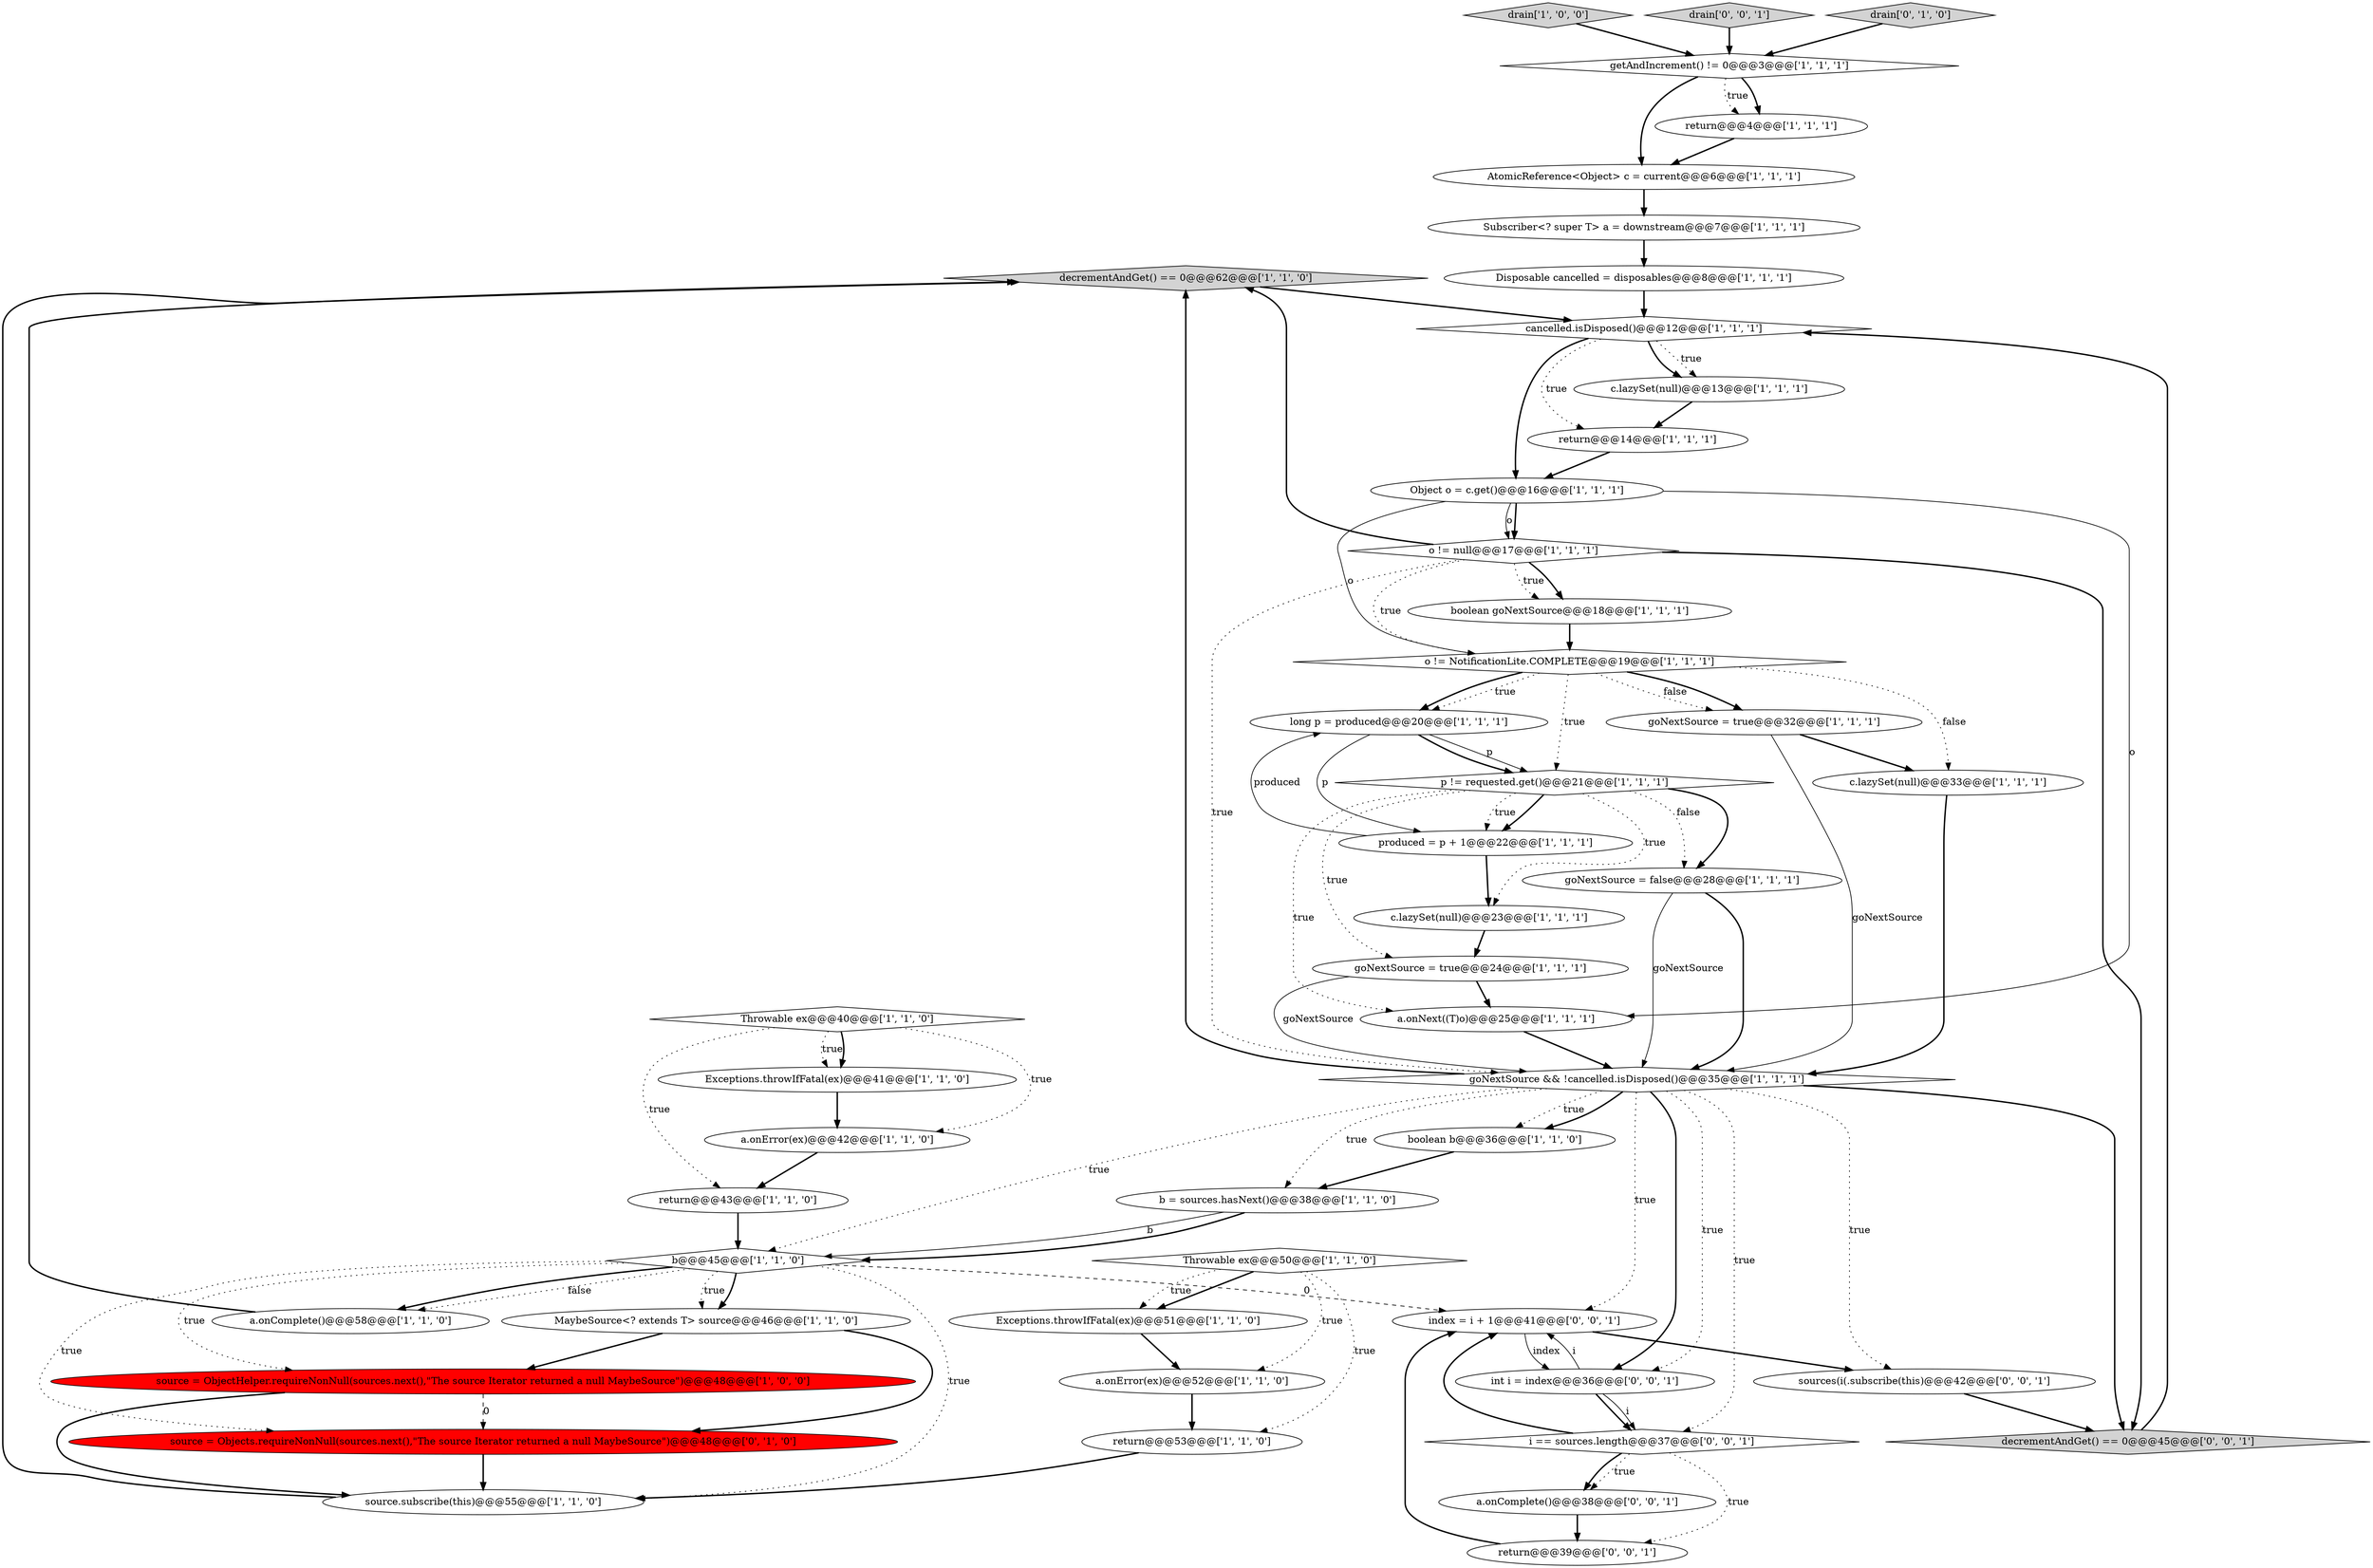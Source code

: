 digraph {
29 [style = filled, label = "decrementAndGet() == 0@@@62@@@['1', '1', '0']", fillcolor = lightgray, shape = diamond image = "AAA0AAABBB1BBB"];
33 [style = filled, label = "a.onError(ex)@@@42@@@['1', '1', '0']", fillcolor = white, shape = ellipse image = "AAA0AAABBB1BBB"];
32 [style = filled, label = "Throwable ex@@@50@@@['1', '1', '0']", fillcolor = white, shape = diamond image = "AAA0AAABBB1BBB"];
22 [style = filled, label = "cancelled.isDisposed()@@@12@@@['1', '1', '1']", fillcolor = white, shape = diamond image = "AAA0AAABBB1BBB"];
13 [style = filled, label = "drain['1', '0', '0']", fillcolor = lightgray, shape = diamond image = "AAA0AAABBB1BBB"];
28 [style = filled, label = "c.lazySet(null)@@@13@@@['1', '1', '1']", fillcolor = white, shape = ellipse image = "AAA0AAABBB1BBB"];
46 [style = filled, label = "drain['0', '0', '1']", fillcolor = lightgray, shape = diamond image = "AAA0AAABBB3BBB"];
2 [style = filled, label = "long p = produced@@@20@@@['1', '1', '1']", fillcolor = white, shape = ellipse image = "AAA0AAABBB1BBB"];
17 [style = filled, label = "Object o = c.get()@@@16@@@['1', '1', '1']", fillcolor = white, shape = ellipse image = "AAA0AAABBB1BBB"];
31 [style = filled, label = "goNextSource = true@@@24@@@['1', '1', '1']", fillcolor = white, shape = ellipse image = "AAA0AAABBB1BBB"];
44 [style = filled, label = "sources(i(.subscribe(this)@@@42@@@['0', '0', '1']", fillcolor = white, shape = ellipse image = "AAA0AAABBB3BBB"];
43 [style = filled, label = "index = i + 1@@@41@@@['0', '0', '1']", fillcolor = white, shape = ellipse image = "AAA0AAABBB3BBB"];
23 [style = filled, label = "b = sources.hasNext()@@@38@@@['1', '1', '0']", fillcolor = white, shape = ellipse image = "AAA0AAABBB1BBB"];
0 [style = filled, label = "goNextSource = false@@@28@@@['1', '1', '1']", fillcolor = white, shape = ellipse image = "AAA0AAABBB1BBB"];
38 [style = filled, label = "return@@@53@@@['1', '1', '0']", fillcolor = white, shape = ellipse image = "AAA0AAABBB1BBB"];
39 [style = filled, label = "drain['0', '1', '0']", fillcolor = lightgray, shape = diamond image = "AAA0AAABBB2BBB"];
7 [style = filled, label = "p != requested.get()@@@21@@@['1', '1', '1']", fillcolor = white, shape = diamond image = "AAA0AAABBB1BBB"];
26 [style = filled, label = "o != NotificationLite.COMPLETE@@@19@@@['1', '1', '1']", fillcolor = white, shape = diamond image = "AAA0AAABBB1BBB"];
16 [style = filled, label = "a.onNext((T)o)@@@25@@@['1', '1', '1']", fillcolor = white, shape = ellipse image = "AAA0AAABBB1BBB"];
8 [style = filled, label = "goNextSource = true@@@32@@@['1', '1', '1']", fillcolor = white, shape = ellipse image = "AAA0AAABBB1BBB"];
6 [style = filled, label = "boolean goNextSource@@@18@@@['1', '1', '1']", fillcolor = white, shape = ellipse image = "AAA0AAABBB1BBB"];
19 [style = filled, label = "return@@@14@@@['1', '1', '1']", fillcolor = white, shape = ellipse image = "AAA0AAABBB1BBB"];
20 [style = filled, label = "source = ObjectHelper.requireNonNull(sources.next(),\"The source Iterator returned a null MaybeSource\")@@@48@@@['1', '0', '0']", fillcolor = red, shape = ellipse image = "AAA1AAABBB1BBB"];
4 [style = filled, label = "Exceptions.throwIfFatal(ex)@@@51@@@['1', '1', '0']", fillcolor = white, shape = ellipse image = "AAA0AAABBB1BBB"];
18 [style = filled, label = "Exceptions.throwIfFatal(ex)@@@41@@@['1', '1', '0']", fillcolor = white, shape = ellipse image = "AAA0AAABBB1BBB"];
5 [style = filled, label = "source.subscribe(this)@@@55@@@['1', '1', '0']", fillcolor = white, shape = ellipse image = "AAA0AAABBB1BBB"];
27 [style = filled, label = "Throwable ex@@@40@@@['1', '1', '0']", fillcolor = white, shape = diamond image = "AAA0AAABBB1BBB"];
34 [style = filled, label = "goNextSource && !cancelled.isDisposed()@@@35@@@['1', '1', '1']", fillcolor = white, shape = diamond image = "AAA0AAABBB1BBB"];
45 [style = filled, label = "int i = index@@@36@@@['0', '0', '1']", fillcolor = white, shape = ellipse image = "AAA0AAABBB3BBB"];
36 [style = filled, label = "getAndIncrement() != 0@@@3@@@['1', '1', '1']", fillcolor = white, shape = diamond image = "AAA0AAABBB1BBB"];
30 [style = filled, label = "return@@@4@@@['1', '1', '1']", fillcolor = white, shape = ellipse image = "AAA0AAABBB1BBB"];
40 [style = filled, label = "source = Objects.requireNonNull(sources.next(),\"The source Iterator returned a null MaybeSource\")@@@48@@@['0', '1', '0']", fillcolor = red, shape = ellipse image = "AAA1AAABBB2BBB"];
24 [style = filled, label = "a.onError(ex)@@@52@@@['1', '1', '0']", fillcolor = white, shape = ellipse image = "AAA0AAABBB1BBB"];
10 [style = filled, label = "c.lazySet(null)@@@23@@@['1', '1', '1']", fillcolor = white, shape = ellipse image = "AAA0AAABBB1BBB"];
11 [style = filled, label = "MaybeSource<? extends T> source@@@46@@@['1', '1', '0']", fillcolor = white, shape = ellipse image = "AAA0AAABBB1BBB"];
25 [style = filled, label = "Subscriber<? super T> a = downstream@@@7@@@['1', '1', '1']", fillcolor = white, shape = ellipse image = "AAA0AAABBB1BBB"];
47 [style = filled, label = "return@@@39@@@['0', '0', '1']", fillcolor = white, shape = ellipse image = "AAA0AAABBB3BBB"];
48 [style = filled, label = "decrementAndGet() == 0@@@45@@@['0', '0', '1']", fillcolor = lightgray, shape = diamond image = "AAA0AAABBB3BBB"];
1 [style = filled, label = "Disposable cancelled = disposables@@@8@@@['1', '1', '1']", fillcolor = white, shape = ellipse image = "AAA0AAABBB1BBB"];
21 [style = filled, label = "o != null@@@17@@@['1', '1', '1']", fillcolor = white, shape = diamond image = "AAA0AAABBB1BBB"];
42 [style = filled, label = "a.onComplete()@@@38@@@['0', '0', '1']", fillcolor = white, shape = ellipse image = "AAA0AAABBB3BBB"];
37 [style = filled, label = "b@@@45@@@['1', '1', '0']", fillcolor = white, shape = diamond image = "AAA0AAABBB1BBB"];
35 [style = filled, label = "a.onComplete()@@@58@@@['1', '1', '0']", fillcolor = white, shape = ellipse image = "AAA0AAABBB1BBB"];
9 [style = filled, label = "c.lazySet(null)@@@33@@@['1', '1', '1']", fillcolor = white, shape = ellipse image = "AAA0AAABBB1BBB"];
15 [style = filled, label = "AtomicReference<Object> c = current@@@6@@@['1', '1', '1']", fillcolor = white, shape = ellipse image = "AAA0AAABBB1BBB"];
12 [style = filled, label = "return@@@43@@@['1', '1', '0']", fillcolor = white, shape = ellipse image = "AAA0AAABBB1BBB"];
41 [style = filled, label = "i == sources.length@@@37@@@['0', '0', '1']", fillcolor = white, shape = diamond image = "AAA0AAABBB3BBB"];
14 [style = filled, label = "boolean b@@@36@@@['1', '1', '0']", fillcolor = white, shape = ellipse image = "AAA0AAABBB1BBB"];
3 [style = filled, label = "produced = p + 1@@@22@@@['1', '1', '1']", fillcolor = white, shape = ellipse image = "AAA0AAABBB1BBB"];
25->1 [style = bold, label=""];
34->45 [style = dotted, label="true"];
37->11 [style = bold, label=""];
20->40 [style = dashed, label="0"];
15->25 [style = bold, label=""];
27->33 [style = dotted, label="true"];
37->35 [style = dotted, label="false"];
21->48 [style = bold, label=""];
45->43 [style = solid, label="i"];
43->45 [style = solid, label="index"];
34->23 [style = dotted, label="true"];
34->43 [style = dotted, label="true"];
26->8 [style = dotted, label="false"];
21->26 [style = dotted, label="true"];
13->36 [style = bold, label=""];
23->37 [style = solid, label="b"];
7->16 [style = dotted, label="true"];
41->42 [style = dotted, label="true"];
32->4 [style = bold, label=""];
34->14 [style = dotted, label="true"];
34->37 [style = dotted, label="true"];
27->18 [style = dotted, label="true"];
17->21 [style = bold, label=""];
43->44 [style = bold, label=""];
0->34 [style = solid, label="goNextSource"];
45->41 [style = bold, label=""];
5->29 [style = bold, label=""];
22->19 [style = dotted, label="true"];
7->10 [style = dotted, label="true"];
32->24 [style = dotted, label="true"];
10->31 [style = bold, label=""];
34->48 [style = bold, label=""];
17->16 [style = solid, label="o"];
26->2 [style = dotted, label="true"];
3->2 [style = solid, label="produced"];
16->34 [style = bold, label=""];
46->36 [style = bold, label=""];
7->0 [style = bold, label=""];
24->38 [style = bold, label=""];
47->43 [style = bold, label=""];
17->21 [style = solid, label="o"];
37->5 [style = dotted, label="true"];
12->37 [style = bold, label=""];
3->10 [style = bold, label=""];
0->34 [style = bold, label=""];
36->30 [style = bold, label=""];
21->29 [style = bold, label=""];
23->37 [style = bold, label=""];
40->5 [style = bold, label=""];
28->19 [style = bold, label=""];
37->20 [style = dotted, label="true"];
22->17 [style = bold, label=""];
34->14 [style = bold, label=""];
8->34 [style = solid, label="goNextSource"];
41->43 [style = bold, label=""];
30->15 [style = bold, label=""];
21->6 [style = dotted, label="true"];
26->7 [style = dotted, label="true"];
38->5 [style = bold, label=""];
34->29 [style = bold, label=""];
27->18 [style = bold, label=""];
6->26 [style = bold, label=""];
4->24 [style = bold, label=""];
35->29 [style = bold, label=""];
32->4 [style = dotted, label="true"];
37->11 [style = dotted, label="true"];
18->33 [style = bold, label=""];
42->47 [style = bold, label=""];
7->31 [style = dotted, label="true"];
22->28 [style = bold, label=""];
26->8 [style = bold, label=""];
19->17 [style = bold, label=""];
33->12 [style = bold, label=""];
31->34 [style = solid, label="goNextSource"];
14->23 [style = bold, label=""];
41->47 [style = dotted, label="true"];
17->26 [style = solid, label="o"];
32->38 [style = dotted, label="true"];
37->35 [style = bold, label=""];
36->30 [style = dotted, label="true"];
11->20 [style = bold, label=""];
34->44 [style = dotted, label="true"];
21->6 [style = bold, label=""];
31->16 [style = bold, label=""];
34->45 [style = bold, label=""];
36->15 [style = bold, label=""];
22->28 [style = dotted, label="true"];
21->34 [style = dotted, label="true"];
48->22 [style = bold, label=""];
27->12 [style = dotted, label="true"];
11->40 [style = bold, label=""];
26->9 [style = dotted, label="false"];
37->43 [style = dashed, label="0"];
7->3 [style = bold, label=""];
20->5 [style = bold, label=""];
1->22 [style = bold, label=""];
2->7 [style = solid, label="p"];
26->2 [style = bold, label=""];
7->0 [style = dotted, label="false"];
45->41 [style = solid, label="i"];
7->3 [style = dotted, label="true"];
44->48 [style = bold, label=""];
34->41 [style = dotted, label="true"];
2->3 [style = solid, label="p"];
8->9 [style = bold, label=""];
2->7 [style = bold, label=""];
29->22 [style = bold, label=""];
37->40 [style = dotted, label="true"];
39->36 [style = bold, label=""];
41->42 [style = bold, label=""];
9->34 [style = bold, label=""];
}
